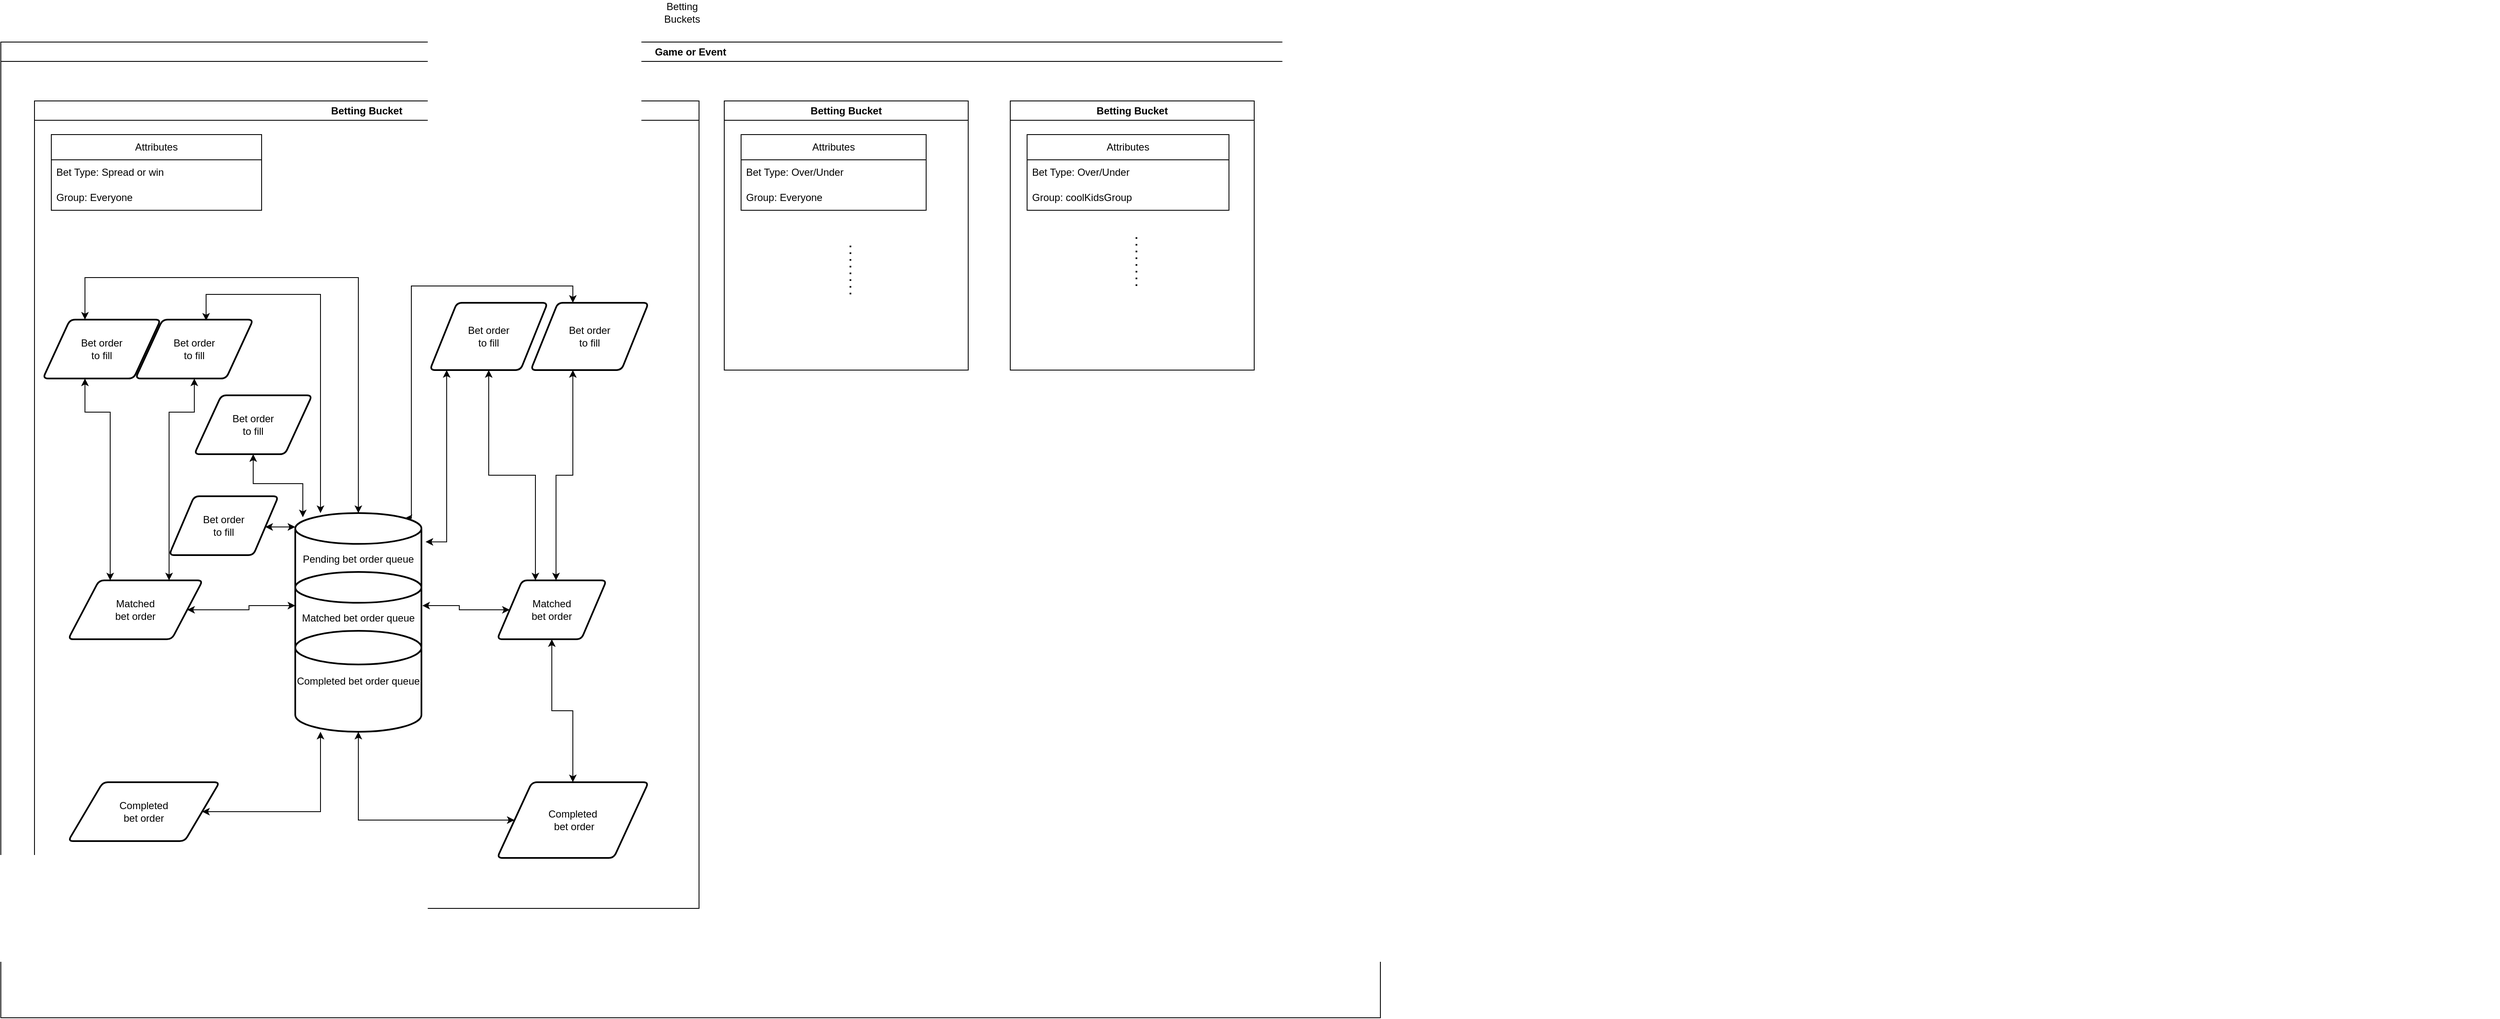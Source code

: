 <mxfile version="20.8.0" type="google"><diagram id="5Sv6JktDUw-snuN2ZP89" name="Page-1"><mxGraphModel grid="1" page="1" gridSize="10" guides="1" tooltips="1" connect="1" arrows="1" fold="1" pageScale="1" pageWidth="850" pageHeight="1100" math="0" shadow="0"><root><mxCell id="0"/><mxCell id="1" parent="0"/><mxCell id="ye1E_XFpECGJ9HzLYFkx-128" value="" style="group" connectable="0" vertex="1" parent="1"><mxGeometry x="1180" y="-250" width="930" height="1050" as="geometry"/></mxCell><mxCell id="ye1E_XFpECGJ9HzLYFkx-121" value="Game or Event" style="swimlane;whiteSpace=wrap;html=1;" vertex="1" parent="ye1E_XFpECGJ9HzLYFkx-128"><mxGeometry x="-2040" y="-110" width="1640" height="1160" as="geometry"/></mxCell><mxCell id="ye1E_XFpECGJ9HzLYFkx-36" value="Betting Bucket" style="swimlane;whiteSpace=wrap;html=1;" vertex="1" parent="ye1E_XFpECGJ9HzLYFkx-121"><mxGeometry x="40" y="70" width="790" height="960" as="geometry"/></mxCell><mxCell id="ye1E_XFpECGJ9HzLYFkx-137" style="edgeStyle=orthogonalEdgeStyle;rounded=0;orthogonalLoop=1;jettySize=auto;html=1;entryX=0.5;entryY=0;entryDx=0;entryDy=0;startArrow=classic;startFill=1;" edge="1" parent="ye1E_XFpECGJ9HzLYFkx-36" source="ye1E_XFpECGJ9HzLYFkx-12" target="ye1E_XFpECGJ9HzLYFkx-16"><mxGeometry relative="1" as="geometry"/></mxCell><mxCell id="ye1E_XFpECGJ9HzLYFkx-135" style="edgeStyle=orthogonalEdgeStyle;rounded=0;orthogonalLoop=1;jettySize=auto;html=1;startArrow=classic;startFill=1;" edge="1" parent="ye1E_XFpECGJ9HzLYFkx-36" source="ye1E_XFpECGJ9HzLYFkx-134" target="ye1E_XFpECGJ9HzLYFkx-12"><mxGeometry relative="1" as="geometry"><Array as="points"><mxPoint x="640" y="445"/><mxPoint x="620" y="445"/></Array></mxGeometry></mxCell><mxCell id="ye1E_XFpECGJ9HzLYFkx-16" value="Completed&lt;br&gt;&amp;nbsp;bet order" style="shape=parallelogram;html=1;strokeWidth=2;perimeter=parallelogramPerimeter;whiteSpace=wrap;rounded=1;arcSize=12;size=0.23;" vertex="1" parent="ye1E_XFpECGJ9HzLYFkx-36"><mxGeometry x="550" y="810" width="180" height="90" as="geometry"/></mxCell><mxCell id="ye1E_XFpECGJ9HzLYFkx-149" style="edgeStyle=orthogonalEdgeStyle;rounded=0;orthogonalLoop=1;jettySize=auto;html=1;entryX=1.007;entryY=0.364;entryDx=0;entryDy=0;entryPerimeter=0;startArrow=classic;startFill=1;" edge="1" parent="ye1E_XFpECGJ9HzLYFkx-36" source="ye1E_XFpECGJ9HzLYFkx-12" target="ye1E_XFpECGJ9HzLYFkx-22"><mxGeometry relative="1" as="geometry"/></mxCell><mxCell id="ye1E_XFpECGJ9HzLYFkx-12" value="Matched &lt;br&gt;bet order" style="shape=parallelogram;html=1;strokeWidth=2;perimeter=parallelogramPerimeter;whiteSpace=wrap;rounded=1;arcSize=12;size=0.23;" vertex="1" parent="ye1E_XFpECGJ9HzLYFkx-36"><mxGeometry x="550" y="570" width="130" height="70" as="geometry"/></mxCell><mxCell id="ye1E_XFpECGJ9HzLYFkx-145" style="edgeStyle=orthogonalEdgeStyle;rounded=0;orthogonalLoop=1;jettySize=auto;html=1;entryX=0.867;entryY=0.056;entryDx=0;entryDy=0;entryPerimeter=0;startArrow=classic;startFill=1;" edge="1" parent="ye1E_XFpECGJ9HzLYFkx-36" source="ye1E_XFpECGJ9HzLYFkx-134" target="ye1E_XFpECGJ9HzLYFkx-23"><mxGeometry relative="1" as="geometry"><Array as="points"><mxPoint x="640" y="220"/><mxPoint x="448" y="220"/></Array></mxGeometry></mxCell><mxCell id="ye1E_XFpECGJ9HzLYFkx-134" value="Bet order &lt;br&gt;to fill" style="shape=parallelogram;html=1;strokeWidth=2;perimeter=parallelogramPerimeter;whiteSpace=wrap;rounded=1;arcSize=12;size=0.23;" vertex="1" parent="ye1E_XFpECGJ9HzLYFkx-36"><mxGeometry x="590" y="240" width="140" height="80" as="geometry"/></mxCell><mxCell id="ye1E_XFpECGJ9HzLYFkx-150" style="edgeStyle=orthogonalEdgeStyle;rounded=0;orthogonalLoop=1;jettySize=auto;html=1;entryX=0.35;entryY=0;entryDx=0;entryDy=0;entryPerimeter=0;startArrow=classic;startFill=1;" edge="1" parent="ye1E_XFpECGJ9HzLYFkx-36" source="ye1E_XFpECGJ9HzLYFkx-11" target="ye1E_XFpECGJ9HzLYFkx-12"><mxGeometry relative="1" as="geometry"/></mxCell><mxCell id="ye1E_XFpECGJ9HzLYFkx-11" value="Bet order &lt;br&gt;to fill" style="shape=parallelogram;html=1;strokeWidth=2;perimeter=parallelogramPerimeter;whiteSpace=wrap;rounded=1;arcSize=12;size=0.23;" vertex="1" parent="ye1E_XFpECGJ9HzLYFkx-36"><mxGeometry x="470" y="240" width="140" height="80" as="geometry"/></mxCell><mxCell id="ye1E_XFpECGJ9HzLYFkx-23" value="Pending bet order queue" style="strokeWidth=2;html=1;shape=mxgraph.flowchart.database;whiteSpace=wrap;" vertex="1" parent="ye1E_XFpECGJ9HzLYFkx-36"><mxGeometry x="310" y="490" width="150" height="110" as="geometry"/></mxCell><mxCell id="ye1E_XFpECGJ9HzLYFkx-122" style="edgeStyle=orthogonalEdgeStyle;rounded=0;orthogonalLoop=1;jettySize=auto;html=1;entryX=1.033;entryY=0.311;entryDx=0;entryDy=0;entryPerimeter=0;startArrow=classic;startFill=1;" edge="1" parent="ye1E_XFpECGJ9HzLYFkx-36" source="ye1E_XFpECGJ9HzLYFkx-11" target="ye1E_XFpECGJ9HzLYFkx-23"><mxGeometry relative="1" as="geometry"><Array as="points"><mxPoint x="490" y="290"/><mxPoint x="490" y="524"/></Array></mxGeometry></mxCell><mxCell id="ye1E_XFpECGJ9HzLYFkx-22" value="Matched bet order queue" style="strokeWidth=2;html=1;shape=mxgraph.flowchart.database;whiteSpace=wrap;" vertex="1" parent="ye1E_XFpECGJ9HzLYFkx-36"><mxGeometry x="310" y="560" width="150" height="110" as="geometry"/></mxCell><mxCell id="ye1E_XFpECGJ9HzLYFkx-21" value="Completed bet order queue" style="strokeWidth=2;html=1;shape=mxgraph.flowchart.database;whiteSpace=wrap;" vertex="1" parent="ye1E_XFpECGJ9HzLYFkx-36"><mxGeometry x="310" y="630" width="150" height="120" as="geometry"/></mxCell><mxCell id="ye1E_XFpECGJ9HzLYFkx-20" style="edgeStyle=orthogonalEdgeStyle;rounded=0;orthogonalLoop=1;jettySize=auto;html=1;entryX=0.5;entryY=1;entryDx=0;entryDy=0;entryPerimeter=0;startArrow=classic;startFill=1;" edge="1" parent="ye1E_XFpECGJ9HzLYFkx-36" source="ye1E_XFpECGJ9HzLYFkx-16" target="ye1E_XFpECGJ9HzLYFkx-21"><mxGeometry relative="1" as="geometry"><mxPoint x="160" y="860" as="targetPoint"/></mxGeometry></mxCell><mxCell id="ye1E_XFpECGJ9HzLYFkx-151" style="edgeStyle=orthogonalEdgeStyle;rounded=0;orthogonalLoop=1;jettySize=auto;html=1;entryX=0.2;entryY=1;entryDx=0;entryDy=0;entryPerimeter=0;startArrow=classic;startFill=1;" edge="1" parent="ye1E_XFpECGJ9HzLYFkx-36" source="ye1E_XFpECGJ9HzLYFkx-138" target="ye1E_XFpECGJ9HzLYFkx-21"><mxGeometry relative="1" as="geometry"/></mxCell><mxCell id="ye1E_XFpECGJ9HzLYFkx-138" value="Completed &lt;br&gt;bet order" style="shape=parallelogram;html=1;strokeWidth=2;perimeter=parallelogramPerimeter;whiteSpace=wrap;rounded=1;arcSize=12;size=0.23;" vertex="1" parent="ye1E_XFpECGJ9HzLYFkx-36"><mxGeometry x="40" y="810" width="180" height="70" as="geometry"/></mxCell><mxCell id="ye1E_XFpECGJ9HzLYFkx-152" style="edgeStyle=orthogonalEdgeStyle;rounded=0;orthogonalLoop=1;jettySize=auto;html=1;entryX=0;entryY=0.364;entryDx=0;entryDy=0;entryPerimeter=0;startArrow=classic;startFill=1;" edge="1" parent="ye1E_XFpECGJ9HzLYFkx-36" source="ye1E_XFpECGJ9HzLYFkx-139" target="ye1E_XFpECGJ9HzLYFkx-22"><mxGeometry relative="1" as="geometry"/></mxCell><mxCell id="ye1E_XFpECGJ9HzLYFkx-139" value="Matched &lt;br&gt;bet order" style="shape=parallelogram;html=1;strokeWidth=2;perimeter=parallelogramPerimeter;whiteSpace=wrap;rounded=1;arcSize=12;size=0.23;" vertex="1" parent="ye1E_XFpECGJ9HzLYFkx-36"><mxGeometry x="40" y="570" width="160" height="70" as="geometry"/></mxCell><mxCell id="ye1E_XFpECGJ9HzLYFkx-143" style="edgeStyle=orthogonalEdgeStyle;rounded=0;orthogonalLoop=1;jettySize=auto;html=1;startArrow=classic;startFill=1;exitX=0.6;exitY=0.017;exitDx=0;exitDy=0;exitPerimeter=0;" edge="1" parent="ye1E_XFpECGJ9HzLYFkx-36" source="ye1E_XFpECGJ9HzLYFkx-140"><mxGeometry relative="1" as="geometry"><mxPoint x="340" y="490" as="targetPoint"/><Array as="points"><mxPoint x="204" y="230"/><mxPoint x="340" y="230"/></Array></mxGeometry></mxCell><mxCell id="ye1E_XFpECGJ9HzLYFkx-147" style="edgeStyle=orthogonalEdgeStyle;rounded=0;orthogonalLoop=1;jettySize=auto;html=1;startArrow=classic;startFill=1;exitX=0.5;exitY=1;exitDx=0;exitDy=0;entryX=0.75;entryY=0;entryDx=0;entryDy=0;" edge="1" parent="ye1E_XFpECGJ9HzLYFkx-36" source="ye1E_XFpECGJ9HzLYFkx-140" target="ye1E_XFpECGJ9HzLYFkx-139"><mxGeometry relative="1" as="geometry"><Array as="points"><mxPoint x="190" y="370"/><mxPoint x="160" y="370"/></Array></mxGeometry></mxCell><mxCell id="ye1E_XFpECGJ9HzLYFkx-140" value="Bet order &lt;br&gt;to fill" style="shape=parallelogram;html=1;strokeWidth=2;perimeter=parallelogramPerimeter;whiteSpace=wrap;rounded=1;arcSize=12;size=0.23;" vertex="1" parent="ye1E_XFpECGJ9HzLYFkx-36"><mxGeometry x="120" y="260" width="140" height="70" as="geometry"/></mxCell><mxCell id="ye1E_XFpECGJ9HzLYFkx-144" style="edgeStyle=orthogonalEdgeStyle;rounded=0;orthogonalLoop=1;jettySize=auto;html=1;entryX=0.5;entryY=0;entryDx=0;entryDy=0;entryPerimeter=0;startArrow=classic;startFill=1;" edge="1" parent="ye1E_XFpECGJ9HzLYFkx-36" source="ye1E_XFpECGJ9HzLYFkx-141" target="ye1E_XFpECGJ9HzLYFkx-23"><mxGeometry relative="1" as="geometry"><Array as="points"><mxPoint x="60" y="210"/><mxPoint x="385" y="210"/></Array></mxGeometry></mxCell><mxCell id="ye1E_XFpECGJ9HzLYFkx-148" style="edgeStyle=orthogonalEdgeStyle;rounded=0;orthogonalLoop=1;jettySize=auto;html=1;startArrow=classic;startFill=1;" edge="1" parent="ye1E_XFpECGJ9HzLYFkx-36" source="ye1E_XFpECGJ9HzLYFkx-141"><mxGeometry relative="1" as="geometry"><mxPoint x="90" y="570" as="targetPoint"/><Array as="points"><mxPoint x="60" y="370"/><mxPoint x="90" y="370"/><mxPoint x="90" y="570"/></Array></mxGeometry></mxCell><mxCell id="ye1E_XFpECGJ9HzLYFkx-141" value="Bet order &lt;br&gt;to fill" style="shape=parallelogram;html=1;strokeWidth=2;perimeter=parallelogramPerimeter;whiteSpace=wrap;rounded=1;arcSize=12;size=0.23;" vertex="1" parent="ye1E_XFpECGJ9HzLYFkx-36"><mxGeometry x="10" y="260" width="140" height="70" as="geometry"/></mxCell><mxCell id="ye1E_XFpECGJ9HzLYFkx-146" style="edgeStyle=orthogonalEdgeStyle;rounded=0;orthogonalLoop=1;jettySize=auto;html=1;entryX=0;entryY=0.15;entryDx=0;entryDy=0;entryPerimeter=0;startArrow=classic;startFill=1;" edge="1" parent="ye1E_XFpECGJ9HzLYFkx-36" source="ye1E_XFpECGJ9HzLYFkx-142" target="ye1E_XFpECGJ9HzLYFkx-23"><mxGeometry relative="1" as="geometry"><Array as="points"><mxPoint x="290" y="507"/></Array></mxGeometry></mxCell><mxCell id="ye1E_XFpECGJ9HzLYFkx-142" value="Bet order &lt;br&gt;to fill" style="shape=parallelogram;html=1;strokeWidth=2;perimeter=parallelogramPerimeter;whiteSpace=wrap;rounded=1;arcSize=12;size=0.23;" vertex="1" parent="ye1E_XFpECGJ9HzLYFkx-36"><mxGeometry x="160" y="470" width="130" height="70" as="geometry"/></mxCell><mxCell id="ye1E_XFpECGJ9HzLYFkx-154" style="edgeStyle=orthogonalEdgeStyle;rounded=0;orthogonalLoop=1;jettySize=auto;html=1;entryX=0.06;entryY=0.045;entryDx=0;entryDy=0;entryPerimeter=0;startArrow=classic;startFill=1;" edge="1" parent="ye1E_XFpECGJ9HzLYFkx-36" source="ye1E_XFpECGJ9HzLYFkx-153" target="ye1E_XFpECGJ9HzLYFkx-23"><mxGeometry relative="1" as="geometry"/></mxCell><mxCell id="ye1E_XFpECGJ9HzLYFkx-153" value="Bet order &lt;br&gt;to fill" style="shape=parallelogram;html=1;strokeWidth=2;perimeter=parallelogramPerimeter;whiteSpace=wrap;rounded=1;arcSize=12;size=0.23;" vertex="1" parent="ye1E_XFpECGJ9HzLYFkx-36"><mxGeometry x="190" y="350" width="140" height="70" as="geometry"/></mxCell><mxCell id="w9uhEoXzoUV2O3cpfoh4-3" value="Attributes" style="swimlane;fontStyle=0;childLayout=stackLayout;horizontal=1;startSize=30;horizontalStack=0;resizeParent=1;resizeParentMax=0;resizeLast=0;collapsible=1;marginBottom=0;whiteSpace=wrap;html=1;" vertex="1" parent="ye1E_XFpECGJ9HzLYFkx-36"><mxGeometry x="20" y="40" width="250" height="90" as="geometry"/></mxCell><mxCell id="w9uhEoXzoUV2O3cpfoh4-4" value="Bet Type: Spread or win" style="text;strokeColor=none;fillColor=none;align=left;verticalAlign=middle;spacingLeft=4;spacingRight=4;overflow=hidden;points=[[0,0.5],[1,0.5]];portConstraint=eastwest;rotatable=0;whiteSpace=wrap;html=1;" vertex="1" parent="w9uhEoXzoUV2O3cpfoh4-3"><mxGeometry y="30" width="250" height="30" as="geometry"/></mxCell><mxCell id="w9uhEoXzoUV2O3cpfoh4-5" value="Group: Everyone" style="text;strokeColor=none;fillColor=none;align=left;verticalAlign=middle;spacingLeft=4;spacingRight=4;overflow=hidden;points=[[0,0.5],[1,0.5]];portConstraint=eastwest;rotatable=0;whiteSpace=wrap;html=1;" vertex="1" parent="w9uhEoXzoUV2O3cpfoh4-3"><mxGeometry y="60" width="250" height="30" as="geometry"/></mxCell><mxCell id="ye1E_XFpECGJ9HzLYFkx-75" value="Betting Bucket" style="swimlane;whiteSpace=wrap;html=1;" vertex="1" parent="ye1E_XFpECGJ9HzLYFkx-121"><mxGeometry x="860" y="70" width="290" height="320" as="geometry"/></mxCell><mxCell id="w9uhEoXzoUV2O3cpfoh4-7" value="Attributes" style="swimlane;fontStyle=0;childLayout=stackLayout;horizontal=1;startSize=30;horizontalStack=0;resizeParent=1;resizeParentMax=0;resizeLast=0;collapsible=1;marginBottom=0;whiteSpace=wrap;html=1;" vertex="1" parent="ye1E_XFpECGJ9HzLYFkx-75"><mxGeometry x="20" y="40" width="220" height="90" as="geometry"/></mxCell><mxCell id="w9uhEoXzoUV2O3cpfoh4-8" value="Bet Type:&amp;nbsp;Over/Under" style="text;strokeColor=none;fillColor=none;align=left;verticalAlign=middle;spacingLeft=4;spacingRight=4;overflow=hidden;points=[[0,0.5],[1,0.5]];portConstraint=eastwest;rotatable=0;whiteSpace=wrap;html=1;" vertex="1" parent="w9uhEoXzoUV2O3cpfoh4-7"><mxGeometry y="30" width="220" height="30" as="geometry"/></mxCell><mxCell id="w9uhEoXzoUV2O3cpfoh4-9" value="Group: Everyone" style="text;strokeColor=none;fillColor=none;align=left;verticalAlign=middle;spacingLeft=4;spacingRight=4;overflow=hidden;points=[[0,0.5],[1,0.5]];portConstraint=eastwest;rotatable=0;whiteSpace=wrap;html=1;" vertex="1" parent="w9uhEoXzoUV2O3cpfoh4-7"><mxGeometry y="60" width="220" height="30" as="geometry"/></mxCell><mxCell id="w9uhEoXzoUV2O3cpfoh4-14" value="" style="endArrow=none;dashed=1;html=1;dashPattern=1 3;strokeWidth=2;rounded=0;" edge="1" parent="ye1E_XFpECGJ9HzLYFkx-75"><mxGeometry width="50" height="50" relative="1" as="geometry"><mxPoint x="150" y="230" as="sourcePoint"/><mxPoint x="150" y="170" as="targetPoint"/></mxGeometry></mxCell><mxCell id="w9uhEoXzoUV2O3cpfoh4-10" value="Betting Bucket" style="swimlane;whiteSpace=wrap;html=1;" vertex="1" parent="ye1E_XFpECGJ9HzLYFkx-121"><mxGeometry x="1200" y="70" width="290" height="320" as="geometry"/></mxCell><mxCell id="w9uhEoXzoUV2O3cpfoh4-11" value="Attributes" style="swimlane;fontStyle=0;childLayout=stackLayout;horizontal=1;startSize=30;horizontalStack=0;resizeParent=1;resizeParentMax=0;resizeLast=0;collapsible=1;marginBottom=0;whiteSpace=wrap;html=1;" vertex="1" parent="w9uhEoXzoUV2O3cpfoh4-10"><mxGeometry x="20" y="40" width="240" height="90" as="geometry"/></mxCell><mxCell id="w9uhEoXzoUV2O3cpfoh4-12" value="Bet Type:&amp;nbsp;Over/Under" style="text;strokeColor=none;fillColor=none;align=left;verticalAlign=middle;spacingLeft=4;spacingRight=4;overflow=hidden;points=[[0,0.5],[1,0.5]];portConstraint=eastwest;rotatable=0;whiteSpace=wrap;html=1;" vertex="1" parent="w9uhEoXzoUV2O3cpfoh4-11"><mxGeometry y="30" width="240" height="30" as="geometry"/></mxCell><mxCell id="w9uhEoXzoUV2O3cpfoh4-13" value="Group: coolKidsGroup" style="text;strokeColor=none;fillColor=none;align=left;verticalAlign=middle;spacingLeft=4;spacingRight=4;overflow=hidden;points=[[0,0.5],[1,0.5]];portConstraint=eastwest;rotatable=0;whiteSpace=wrap;html=1;" vertex="1" parent="w9uhEoXzoUV2O3cpfoh4-11"><mxGeometry y="60" width="240" height="30" as="geometry"/></mxCell><mxCell id="w9uhEoXzoUV2O3cpfoh4-15" value="" style="endArrow=none;dashed=1;html=1;dashPattern=1 3;strokeWidth=2;rounded=0;" edge="1" parent="w9uhEoXzoUV2O3cpfoh4-10"><mxGeometry width="50" height="50" relative="1" as="geometry"><mxPoint x="150" y="220" as="sourcePoint"/><mxPoint x="150" y="160" as="targetPoint"/></mxGeometry></mxCell><mxCell id="w9uhEoXzoUV2O3cpfoh4-1" value="Betting Buckets" style="text;html=1;strokeColor=none;fillColor=none;align=center;verticalAlign=middle;whiteSpace=wrap;rounded=0;" vertex="1" parent="1"><mxGeometry x="-80" y="-410" width="60" height="30" as="geometry"/></mxCell></root></mxGraphModel></diagram></mxfile>